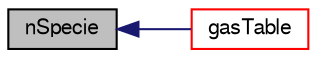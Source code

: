digraph "nSpecie"
{
  bgcolor="transparent";
  edge [fontname="FreeSans",fontsize="10",labelfontname="FreeSans",labelfontsize="10"];
  node [fontname="FreeSans",fontsize="10",shape=record];
  rankdir="LR";
  Node131 [label="nSpecie",height=0.2,width=0.4,color="black", fillcolor="grey75", style="filled", fontcolor="black"];
  Node131 -> Node132 [dir="back",color="midnightblue",fontsize="10",style="solid",fontname="FreeSans"];
  Node132 [label="gasTable",height=0.2,width=0.4,color="red",URL="$a30190.html#af3e85e659a3d029a9a7a7e28b29dcbfa",tooltip="Gases table. "];
}
